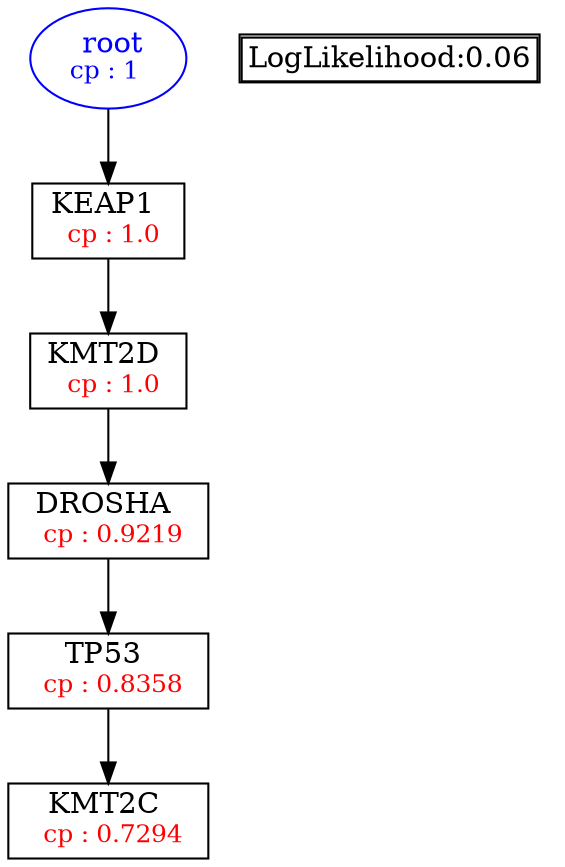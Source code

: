 digraph tree {
    "root" [label=<<font color='Blue'> root</font><br/><font color='Blue' POINT-SIZE='12'>cp : 1 </font>>, shape=oval, color=Blue];
    "S3" [label =<KEAP1 <br/> <font color='Red' POINT-SIZE='12'> cp : 1.0 </font>>, shape=box];
    "S4" [label =<KMT2D <br/> <font color='Red' POINT-SIZE='12'> cp : 1.0 </font>>, shape=box];
    "S1" [label =<DROSHA <br/> <font color='Red' POINT-SIZE='12'> cp : 0.9219 </font>>, shape=box];
    "S5" [label =<TP53 <br/> <font color='Red' POINT-SIZE='12'> cp : 0.8358 </font>>, shape=box];
    "S2" [label =<KMT2C <br/> <font color='Red' POINT-SIZE='12'> cp : 0.7294 </font>>, shape=box];
    "root" -> "S3";
    "S3" -> "S4";
    "S4" -> "S1";
    "S1" -> "S5";
    "S5" -> "S2";

    node[shape=plaintext]
    fontsize="10"
    struct1 [label=
    <<TABLE BORDER="1" CELLBORDER="1" CELLSPACING="0" >
    <TR><TD ALIGN="LEFT">LogLikelihood:0.06</TD></TR>
    </TABLE>>];

}

